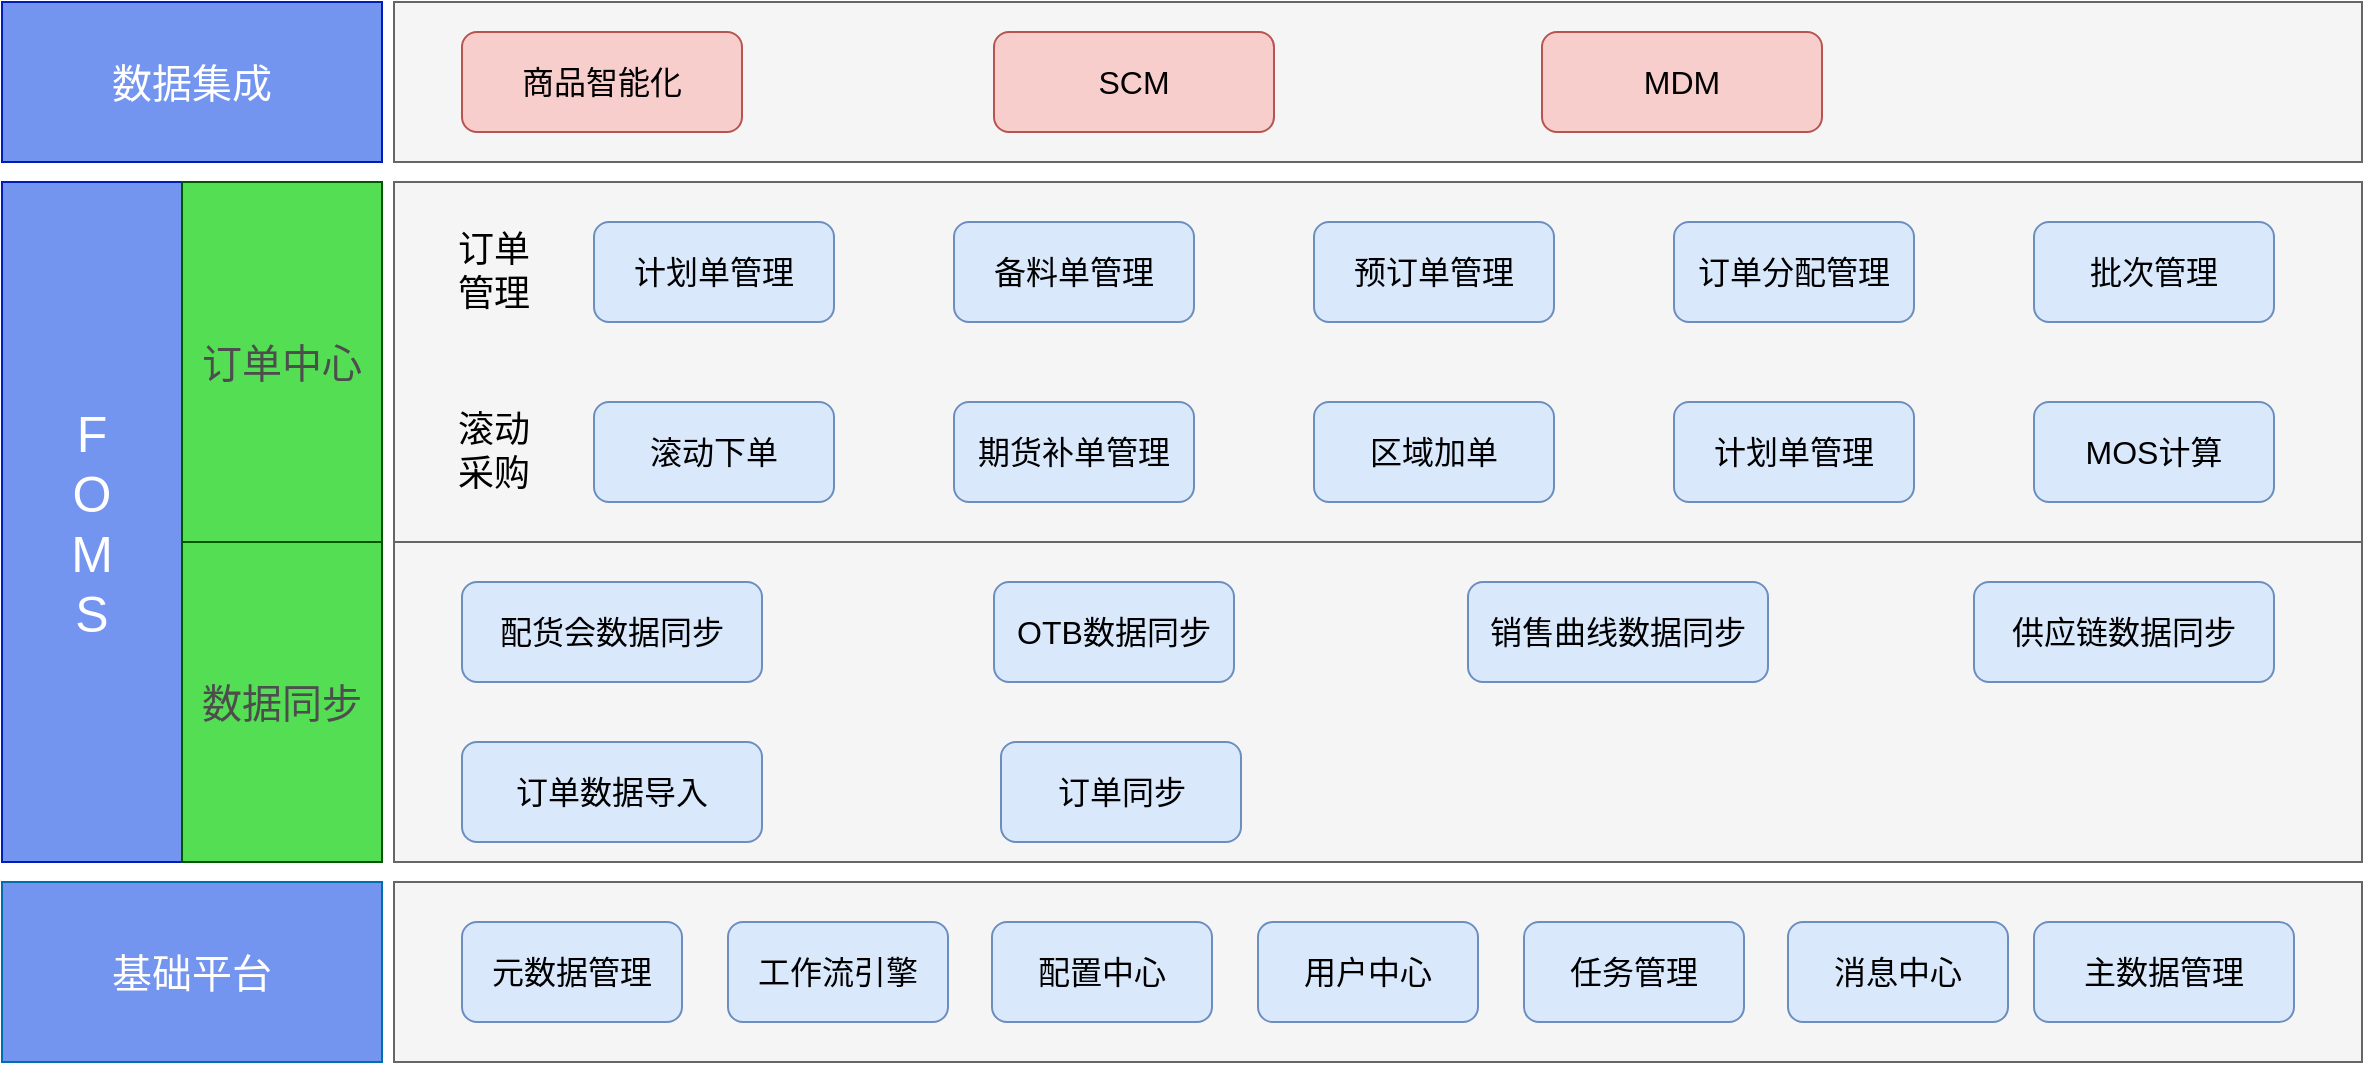 <mxfile version="20.4.0" type="github">
  <diagram id="aitsbQrs374O7kZ5YF0x" name="第 1 页">
    <mxGraphModel dx="2408" dy="912" grid="1" gridSize="10" guides="1" tooltips="1" connect="1" arrows="1" fold="1" page="1" pageScale="1" pageWidth="827" pageHeight="1169" math="0" shadow="0">
      <root>
        <mxCell id="0" />
        <mxCell id="1" parent="0" />
        <mxCell id="5dREuyog7Jw6wLklUPI1-30" value="" style="rounded=0;whiteSpace=wrap;html=1;fontSize=20;fillColor=#f5f5f5;fontColor=#333333;strokeColor=#666666;" vertex="1" parent="1">
          <mxGeometry x="26" y="640" width="984" height="90" as="geometry" />
        </mxCell>
        <mxCell id="5dREuyog7Jw6wLklUPI1-28" value="F&lt;br style=&quot;font-size: 25px;&quot;&gt;O&lt;br style=&quot;font-size: 25px;&quot;&gt;M&lt;br style=&quot;font-size: 25px;&quot;&gt;S" style="rounded=0;whiteSpace=wrap;html=1;fillColor=#7394EF;strokeColor=#001DBC;fontSize=25;fontColor=#ffffff;" vertex="1" parent="1">
          <mxGeometry x="-170" y="290" width="90" height="340" as="geometry" />
        </mxCell>
        <mxCell id="5dREuyog7Jw6wLklUPI1-29" value="基础平台" style="rounded=0;whiteSpace=wrap;html=1;fontSize=20;fillColor=#7394EF;strokeColor=#006EAF;fontColor=#ffffff;" vertex="1" parent="1">
          <mxGeometry x="-170" y="640" width="190" height="90" as="geometry" />
        </mxCell>
        <mxCell id="5dREuyog7Jw6wLklUPI1-38" value="" style="rounded=0;whiteSpace=wrap;html=1;fontSize=20;fillColor=#f5f5f5;fontColor=#333333;strokeColor=#666666;" vertex="1" parent="1">
          <mxGeometry x="26" y="200" width="984" height="80" as="geometry" />
        </mxCell>
        <mxCell id="5dREuyog7Jw6wLklUPI1-39" value="商品智能化" style="rounded=1;whiteSpace=wrap;html=1;fontSize=16;fillColor=#f8cecc;strokeColor=#b85450;" vertex="1" parent="1">
          <mxGeometry x="60" y="215" width="140" height="50" as="geometry" />
        </mxCell>
        <mxCell id="5dREuyog7Jw6wLklUPI1-40" value="SCM" style="rounded=1;whiteSpace=wrap;html=1;fontSize=16;fillColor=#f8cecc;strokeColor=#b85450;" vertex="1" parent="1">
          <mxGeometry x="326" y="215" width="140" height="50" as="geometry" />
        </mxCell>
        <mxCell id="5dREuyog7Jw6wLklUPI1-42" value="MDM" style="rounded=1;whiteSpace=wrap;html=1;fontSize=16;fillColor=#f8cecc;strokeColor=#b85450;" vertex="1" parent="1">
          <mxGeometry x="600" y="215" width="140" height="50" as="geometry" />
        </mxCell>
        <mxCell id="5dREuyog7Jw6wLklUPI1-43" value="元数据管理" style="rounded=1;whiteSpace=wrap;html=1;fontSize=16;fillColor=#dae8fc;strokeColor=#6c8ebf;flipH=1;" vertex="1" parent="1">
          <mxGeometry x="60" y="660" width="110" height="50" as="geometry" />
        </mxCell>
        <mxCell id="5dREuyog7Jw6wLklUPI1-44" value="工作流引擎" style="rounded=1;whiteSpace=wrap;html=1;fontSize=16;fillColor=#dae8fc;strokeColor=#6c8ebf;flipH=1;" vertex="1" parent="1">
          <mxGeometry x="193" y="660" width="110" height="50" as="geometry" />
        </mxCell>
        <mxCell id="5dREuyog7Jw6wLklUPI1-45" value="配置中心" style="rounded=1;whiteSpace=wrap;html=1;fontSize=16;fillColor=#dae8fc;strokeColor=#6c8ebf;flipH=1;" vertex="1" parent="1">
          <mxGeometry x="325" y="660" width="110" height="50" as="geometry" />
        </mxCell>
        <mxCell id="5dREuyog7Jw6wLklUPI1-46" value="用户中心" style="rounded=1;whiteSpace=wrap;html=1;fontSize=16;fillColor=#dae8fc;strokeColor=#6c8ebf;flipH=1;" vertex="1" parent="1">
          <mxGeometry x="458" y="660" width="110" height="50" as="geometry" />
        </mxCell>
        <mxCell id="5dREuyog7Jw6wLklUPI1-47" value="主数据管理" style="rounded=1;whiteSpace=wrap;html=1;fontSize=16;fillColor=#dae8fc;strokeColor=#6c8ebf;flipH=1;" vertex="1" parent="1">
          <mxGeometry x="846" y="660" width="130" height="50" as="geometry" />
        </mxCell>
        <mxCell id="5dREuyog7Jw6wLklUPI1-48" value="任务管理" style="rounded=1;whiteSpace=wrap;html=1;fontSize=16;fillColor=#dae8fc;strokeColor=#6c8ebf;flipH=1;" vertex="1" parent="1">
          <mxGeometry x="591" y="660" width="110" height="50" as="geometry" />
        </mxCell>
        <mxCell id="5dREuyog7Jw6wLklUPI1-49" value="订单中心" style="rounded=0;whiteSpace=wrap;html=1;fontSize=20;fillColor=#54DE54;strokeColor=#005700;fontColor=#4D4D4D;" vertex="1" parent="1">
          <mxGeometry x="-80" y="290" width="100" height="180" as="geometry" />
        </mxCell>
        <mxCell id="5dREuyog7Jw6wLklUPI1-50" value="数据同步" style="rounded=0;whiteSpace=wrap;html=1;fontSize=20;fillColor=#54DE54;strokeColor=#005700;fontColor=#4D4D4D;" vertex="1" parent="1">
          <mxGeometry x="-80" y="470" width="100" height="160" as="geometry" />
        </mxCell>
        <mxCell id="5dREuyog7Jw6wLklUPI1-51" value="" style="rounded=0;whiteSpace=wrap;html=1;fontSize=20;fillColor=#f5f5f5;fontColor=#333333;strokeColor=#666666;" vertex="1" parent="1">
          <mxGeometry x="26" y="290" width="984" height="180" as="geometry" />
        </mxCell>
        <mxCell id="5dREuyog7Jw6wLklUPI1-52" value="" style="rounded=0;whiteSpace=wrap;html=1;fontSize=20;fillColor=#f5f5f5;fontColor=#333333;strokeColor=#666666;" vertex="1" parent="1">
          <mxGeometry x="26" y="470" width="984" height="160" as="geometry" />
        </mxCell>
        <mxCell id="5dREuyog7Jw6wLklUPI1-53" value="滚动&lt;br style=&quot;font-size: 18px;&quot;&gt;采购" style="rounded=0;whiteSpace=wrap;html=1;fontSize=18;fillColor=none;strokeColor=none;" vertex="1" parent="1">
          <mxGeometry x="46" y="390" width="60" height="70" as="geometry" />
        </mxCell>
        <mxCell id="5dREuyog7Jw6wLklUPI1-54" value="订单&lt;br style=&quot;font-size: 18px;&quot;&gt;管理" style="rounded=0;whiteSpace=wrap;html=1;fontSize=18;fillColor=none;strokeColor=none;" vertex="1" parent="1">
          <mxGeometry x="46" y="300" width="60" height="70" as="geometry" />
        </mxCell>
        <mxCell id="5dREuyog7Jw6wLklUPI1-55" value="MOS计算" style="rounded=1;whiteSpace=wrap;html=1;fontSize=16;fillColor=#dae8fc;strokeColor=#6c8ebf;" vertex="1" parent="1">
          <mxGeometry x="846" y="400" width="120" height="50" as="geometry" />
        </mxCell>
        <mxCell id="5dREuyog7Jw6wLklUPI1-56" value="期货补单管理" style="rounded=1;whiteSpace=wrap;html=1;fontSize=16;fillColor=#dae8fc;strokeColor=#6c8ebf;" vertex="1" parent="1">
          <mxGeometry x="306" y="400" width="120" height="50" as="geometry" />
        </mxCell>
        <mxCell id="5dREuyog7Jw6wLklUPI1-57" value="区域加单" style="rounded=1;whiteSpace=wrap;html=1;fontSize=16;fillColor=#dae8fc;strokeColor=#6c8ebf;" vertex="1" parent="1">
          <mxGeometry x="486" y="400" width="120" height="50" as="geometry" />
        </mxCell>
        <mxCell id="5dREuyog7Jw6wLklUPI1-58" value="计划单管理" style="rounded=1;whiteSpace=wrap;html=1;fontSize=16;fillColor=#dae8fc;strokeColor=#6c8ebf;" vertex="1" parent="1">
          <mxGeometry x="666" y="400" width="120" height="50" as="geometry" />
        </mxCell>
        <mxCell id="5dREuyog7Jw6wLklUPI1-59" value="滚动下单" style="rounded=1;whiteSpace=wrap;html=1;fontSize=16;fillColor=#dae8fc;strokeColor=#6c8ebf;" vertex="1" parent="1">
          <mxGeometry x="126" y="400" width="120" height="50" as="geometry" />
        </mxCell>
        <mxCell id="5dREuyog7Jw6wLklUPI1-60" value="配货会数据同步" style="rounded=1;whiteSpace=wrap;html=1;fontSize=16;fillColor=#dae8fc;strokeColor=#6c8ebf;" vertex="1" parent="1">
          <mxGeometry x="60" y="490" width="150" height="50" as="geometry" />
        </mxCell>
        <mxCell id="5dREuyog7Jw6wLklUPI1-61" value="OTB数据同步" style="rounded=1;whiteSpace=wrap;html=1;fontSize=16;fillColor=#dae8fc;strokeColor=#6c8ebf;" vertex="1" parent="1">
          <mxGeometry x="326" y="490" width="120" height="50" as="geometry" />
        </mxCell>
        <mxCell id="5dREuyog7Jw6wLklUPI1-62" value="销售曲线数据同步" style="rounded=1;whiteSpace=wrap;html=1;fontSize=16;fillColor=#dae8fc;strokeColor=#6c8ebf;" vertex="1" parent="1">
          <mxGeometry x="563" y="490" width="150" height="50" as="geometry" />
        </mxCell>
        <mxCell id="5dREuyog7Jw6wLklUPI1-63" value="供应链数据同步" style="rounded=1;whiteSpace=wrap;html=1;fontSize=16;fillColor=#dae8fc;strokeColor=#6c8ebf;" vertex="1" parent="1">
          <mxGeometry x="816" y="490" width="150" height="50" as="geometry" />
        </mxCell>
        <mxCell id="5dREuyog7Jw6wLklUPI1-64" value="订单数据导入" style="rounded=1;whiteSpace=wrap;html=1;fontSize=16;fillColor=#dae8fc;strokeColor=#6c8ebf;" vertex="1" parent="1">
          <mxGeometry x="60" y="570" width="150" height="50" as="geometry" />
        </mxCell>
        <mxCell id="5dREuyog7Jw6wLklUPI1-66" value="订单同步" style="rounded=1;whiteSpace=wrap;html=1;fontSize=16;fillColor=#dae8fc;strokeColor=#6c8ebf;" vertex="1" parent="1">
          <mxGeometry x="329.5" y="570" width="120" height="50" as="geometry" />
        </mxCell>
        <mxCell id="5dREuyog7Jw6wLklUPI1-67" value="计划单管理" style="rounded=1;whiteSpace=wrap;html=1;fontSize=16;fillColor=#dae8fc;strokeColor=#6c8ebf;" vertex="1" parent="1">
          <mxGeometry x="126" y="310" width="120" height="50" as="geometry" />
        </mxCell>
        <mxCell id="5dREuyog7Jw6wLklUPI1-68" value="备料单管理" style="rounded=1;whiteSpace=wrap;html=1;fontSize=16;fillColor=#dae8fc;strokeColor=#6c8ebf;" vertex="1" parent="1">
          <mxGeometry x="306" y="310" width="120" height="50" as="geometry" />
        </mxCell>
        <mxCell id="5dREuyog7Jw6wLklUPI1-69" value="预订单管理" style="rounded=1;whiteSpace=wrap;html=1;fontSize=16;fillColor=#dae8fc;strokeColor=#6c8ebf;" vertex="1" parent="1">
          <mxGeometry x="486" y="310" width="120" height="50" as="geometry" />
        </mxCell>
        <mxCell id="5dREuyog7Jw6wLklUPI1-70" value="订单分配管理" style="rounded=1;whiteSpace=wrap;html=1;fontSize=16;fillColor=#dae8fc;strokeColor=#6c8ebf;" vertex="1" parent="1">
          <mxGeometry x="666" y="310" width="120" height="50" as="geometry" />
        </mxCell>
        <mxCell id="5dREuyog7Jw6wLklUPI1-71" value="批次管理" style="rounded=1;whiteSpace=wrap;html=1;fontSize=16;fillColor=#dae8fc;strokeColor=#6c8ebf;" vertex="1" parent="1">
          <mxGeometry x="846" y="310" width="120" height="50" as="geometry" />
        </mxCell>
        <mxCell id="5dREuyog7Jw6wLklUPI1-75" value="数据集成" style="rounded=0;whiteSpace=wrap;html=1;fontSize=20;fillColor=#7394EF;strokeColor=#001DBC;fontColor=#ffffff;" vertex="1" parent="1">
          <mxGeometry x="-170" y="200" width="190" height="80" as="geometry" />
        </mxCell>
        <mxCell id="5dREuyog7Jw6wLklUPI1-76" value="消息中心" style="rounded=1;whiteSpace=wrap;html=1;fontSize=16;fillColor=#dae8fc;strokeColor=#6c8ebf;flipH=1;" vertex="1" parent="1">
          <mxGeometry x="723" y="660" width="110" height="50" as="geometry" />
        </mxCell>
      </root>
    </mxGraphModel>
  </diagram>
</mxfile>
